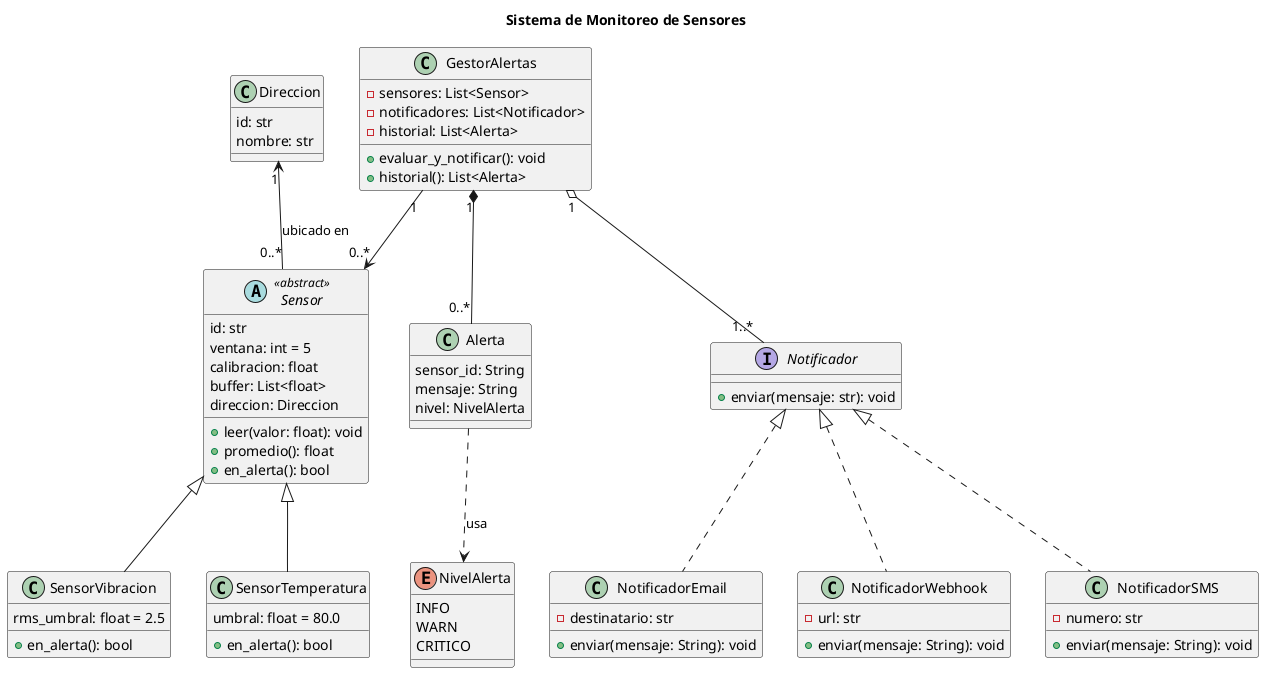 @startuml sensor
title Sistema de Monitoreo de Sensores



' Interfaz
interface Notificador {
  +enviar(mensaje: str): void
}

' Notis
class NotificadorEmail {
  -destinatario: str
  +enviar(mensaje: String): void
}

class NotificadorWebhook {
  -url: str
  +enviar(mensaje: String): void
}

class NotificadorSMS {
  -numero: str
  +enviar(mensaje: String): void
}

' Es una implementacion de la interfaz
Notificador <|.. NotificadorEmail 
Notificador <|.. NotificadorWebhook
Notificador <|.. NotificadorSMS

' Sensonres
class Direccion {
  id: str
  nombre: str
}

abstract class Sensor <<abstract>> {
  id: str
  ventana: int = 5
  calibracion: float
  buffer: List<float>
  direccion: Direccion
  +leer(valor: float): void
  +promedio(): float
  +en_alerta(): bool
}

class SensorTemperatura {
  umbral: float = 80.0
  +en_alerta(): bool
}

class SensorVibracion {
  rms_umbral: float = 2.5
  +en_alerta(): bool
}

' Estas extienden de sensor
Sensor <|-- SensorTemperatura
Sensor <|-- SensorVibracion

' Asociación una ubicación puede tener muchos sensores y un sensor puede tener 0..1 direcciones
Direccion "1" <-- "0..*" Sensor : ubicado en

' Las alertas
enum NivelAlerta {
  INFO
  WARN
  CRITICO
}

class Alerta {
  sensor_id: String
  mensaje: String
  nivel: NivelAlerta
}

' Alerta usa el Enum NivelAlerta
Alerta ..> NivelAlerta : usa

' ===================== Gestor =====================
class GestorAlertas {
  -sensores: List<Sensor>
  -notificadores: List<Notificador>
  -historial: List<Alerta>
  +evaluar_y_notificar(): void
  +historial(): List<Alerta>
}

'Pienso que es una agregación pues si eliminas el gestor las notis siguen existiendo
GestorAlertas "1" o-- "1..*" Notificador

' Esta si es una composicon porque si eliminas gestor alertas se va el historial de alertas
GestorAlertas "1" *-- "0..*" Alerta

' Gestor alertas no guarda consigo los sensores solo los usa por lo que seria solo una relacion
GestorAlertas "1" --> "0..*" Sensor 

@enduml
